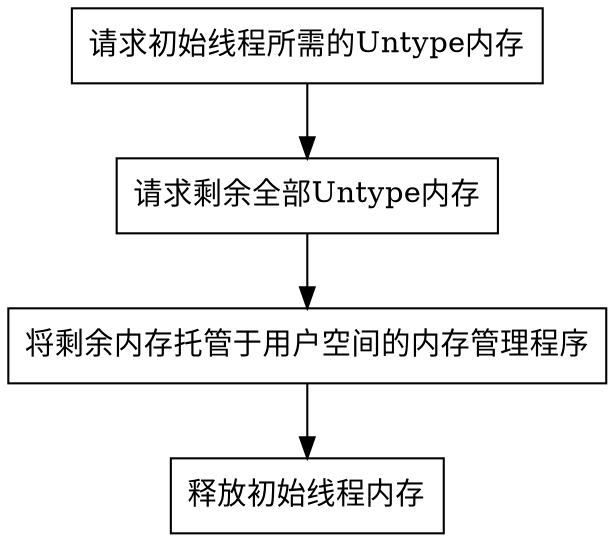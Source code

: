 digraph {
	Node[shape=box];

	"请求初始线程所需的Untype内存" -> "请求剩余全部Untype内存" -> "将剩余内存托管于用户空间的内存管理程序" -> "释放初始线程内存"
}